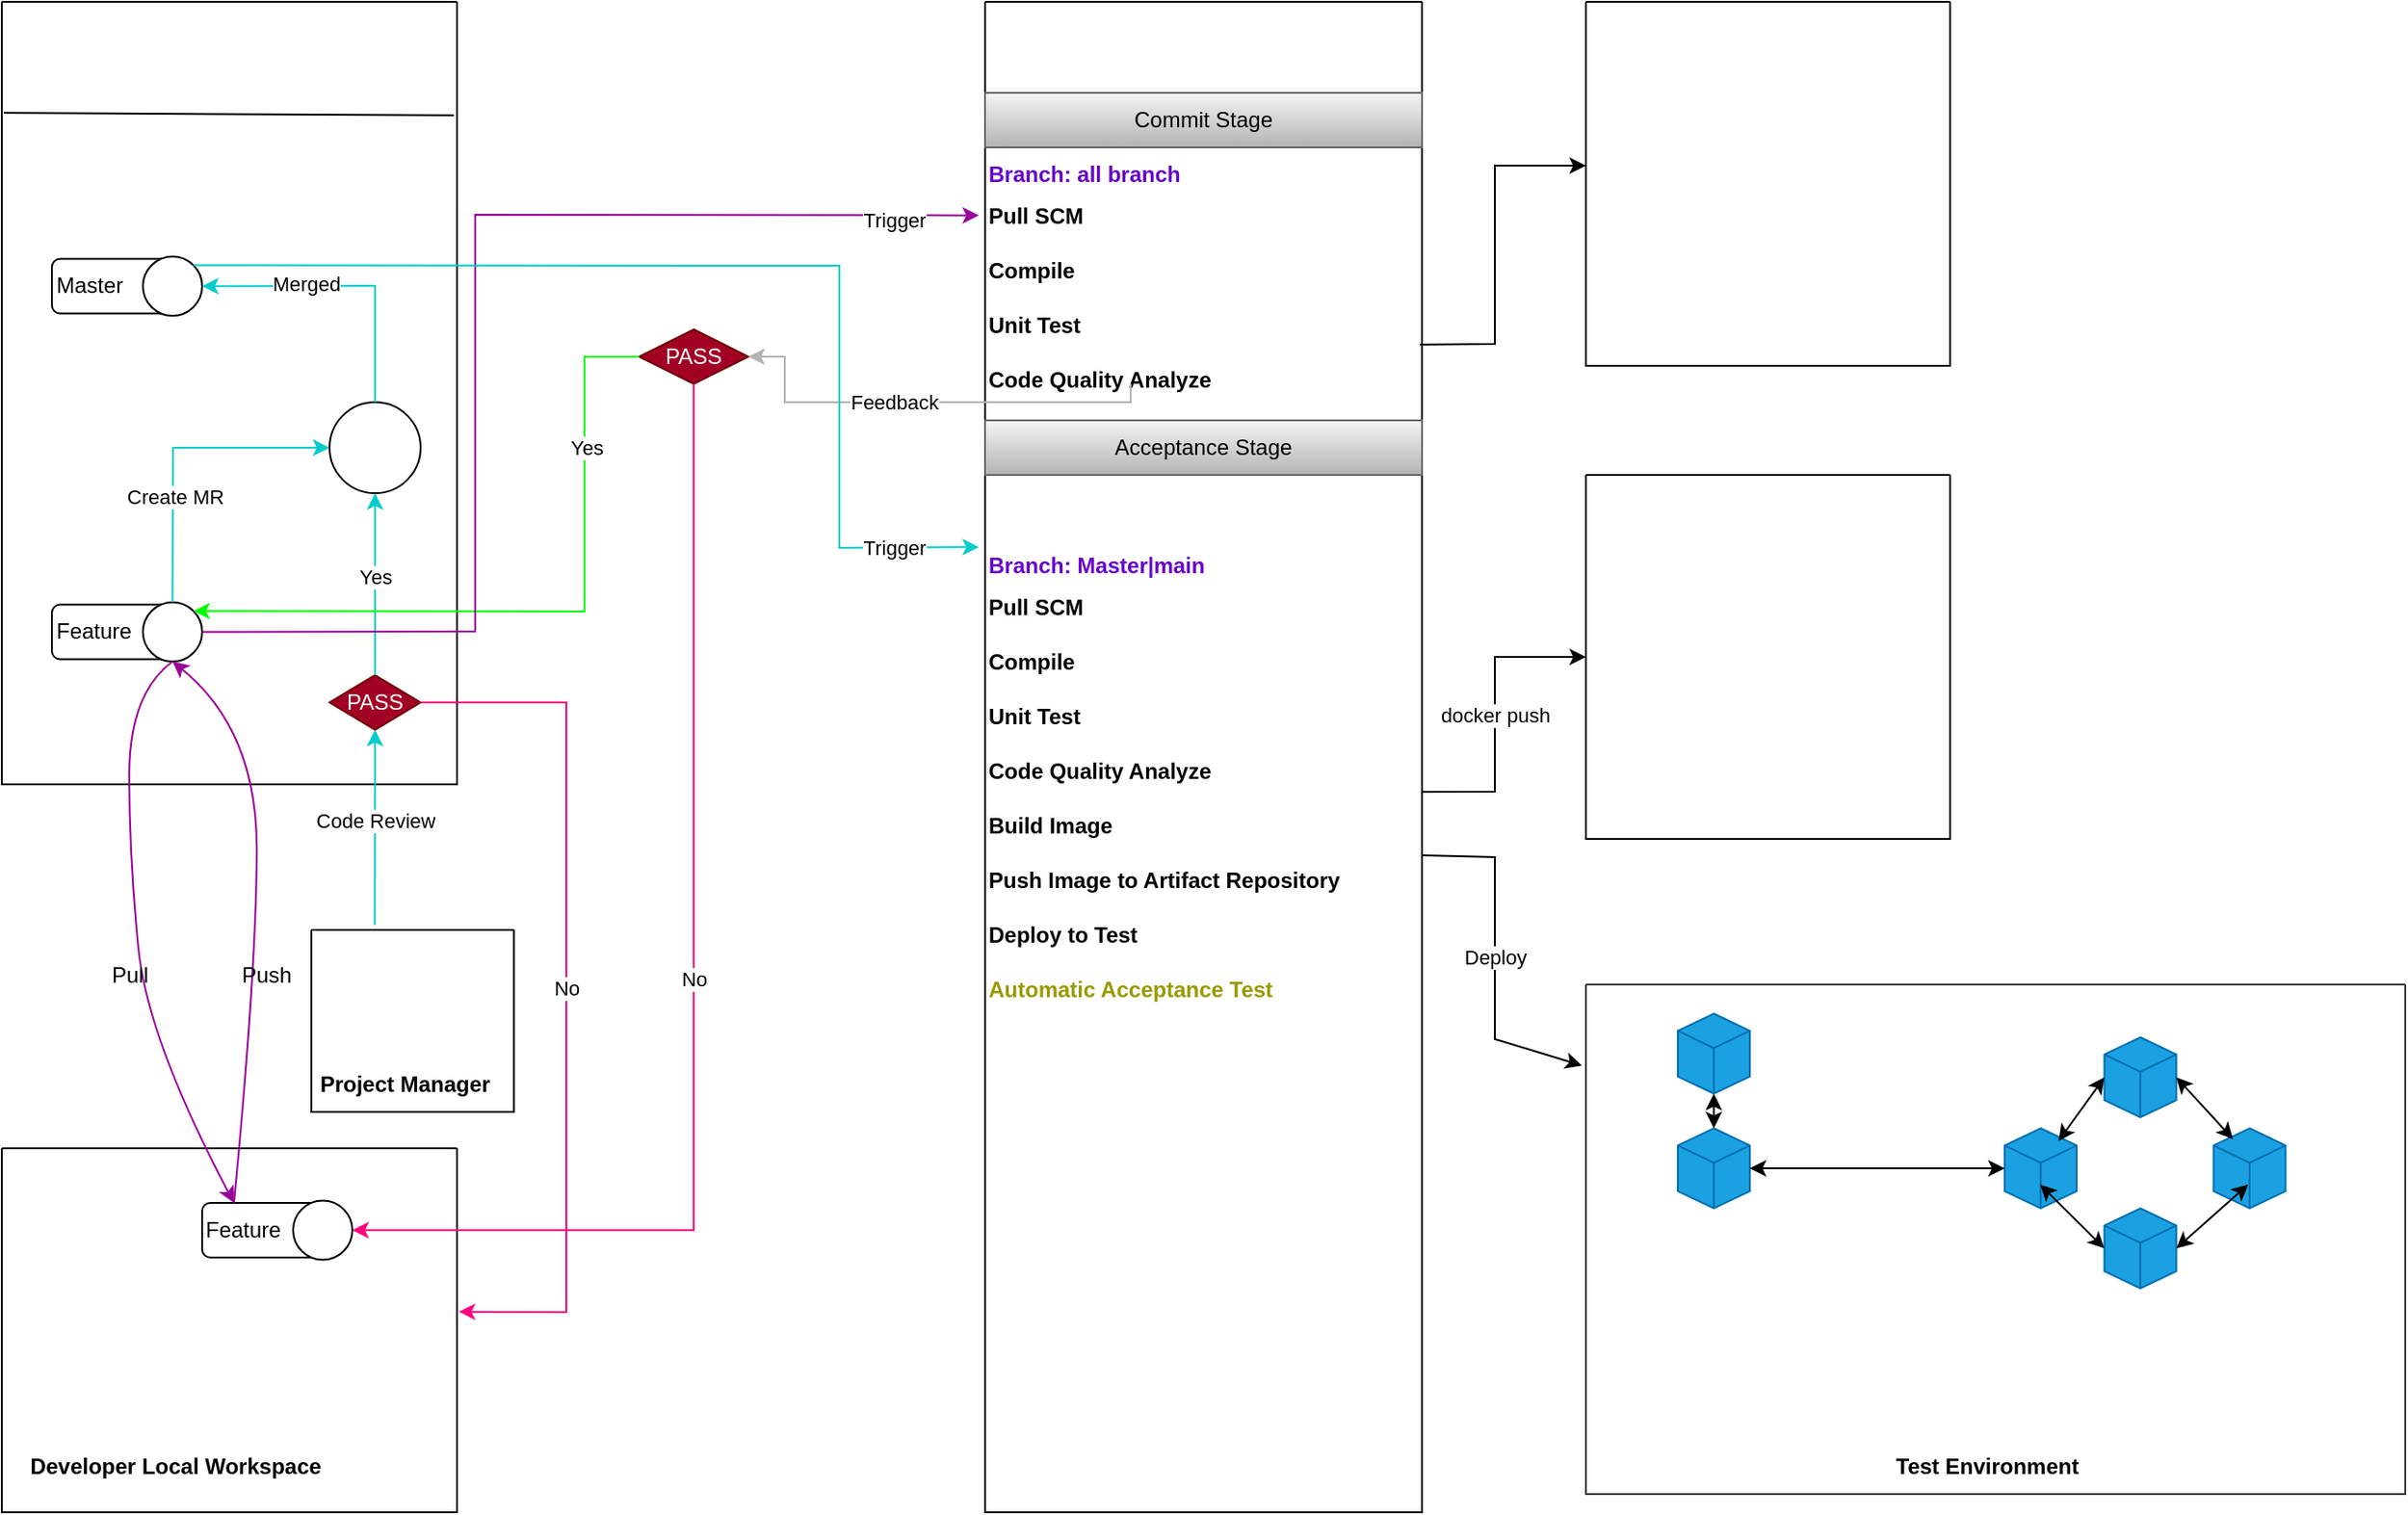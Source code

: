 <mxfile version="24.7.7">
  <diagram name="第 1 页" id="rBroqQjTNLhBKOfvFXeg">
    <mxGraphModel dx="1081" dy="1014" grid="1" gridSize="10" guides="1" tooltips="1" connect="1" arrows="1" fold="1" page="1" pageScale="1" pageWidth="1169" pageHeight="827" math="0" shadow="0">
      <root>
        <mxCell id="0" />
        <mxCell id="1" parent="0" />
        <mxCell id="FycG8oyHSj_Sa7Rq2zaZ-1" value="" style="swimlane;startSize=0;" vertex="1" parent="1">
          <mxGeometry x="60" y="740" width="250" height="200" as="geometry" />
        </mxCell>
        <mxCell id="FycG8oyHSj_Sa7Rq2zaZ-2" value="" style="shape=image;verticalLabelPosition=bottom;labelBackgroundColor=default;verticalAlign=top;aspect=fixed;imageAspect=0;image=https://cdn-icons-png.flaticon.com/512/10169/10169718.png;" vertex="1" parent="FycG8oyHSj_Sa7Rq2zaZ-1">
          <mxGeometry x="10" y="20" width="80" height="80" as="geometry" />
        </mxCell>
        <mxCell id="FycG8oyHSj_Sa7Rq2zaZ-3" value="Developer Local Workspace" style="text;html=1;align=center;verticalAlign=middle;resizable=0;points=[];autosize=1;strokeColor=none;fillColor=none;fontStyle=1" vertex="1" parent="FycG8oyHSj_Sa7Rq2zaZ-1">
          <mxGeometry x="10" y="160" width="170" height="30" as="geometry" />
        </mxCell>
        <mxCell id="FycG8oyHSj_Sa7Rq2zaZ-4" value="Feature" style="rounded=1;whiteSpace=wrap;html=1;align=left;" vertex="1" parent="FycG8oyHSj_Sa7Rq2zaZ-1">
          <mxGeometry x="110" y="30" width="70" height="30" as="geometry" />
        </mxCell>
        <mxCell id="FycG8oyHSj_Sa7Rq2zaZ-5" value="" style="ellipse;whiteSpace=wrap;html=1;aspect=fixed;" vertex="1" parent="FycG8oyHSj_Sa7Rq2zaZ-1">
          <mxGeometry x="160" y="28.75" width="32.5" height="32.5" as="geometry" />
        </mxCell>
        <mxCell id="FycG8oyHSj_Sa7Rq2zaZ-6" value="" style="shape=image;verticalLabelPosition=bottom;labelBackgroundColor=default;verticalAlign=top;aspect=fixed;imageAspect=0;image=https://www.svgrepo.com/show/347750/git-branch.svg;" vertex="1" parent="FycG8oyHSj_Sa7Rq2zaZ-1">
          <mxGeometry x="166.25" y="35" width="20" height="20" as="geometry" />
        </mxCell>
        <mxCell id="FycG8oyHSj_Sa7Rq2zaZ-9" value="" style="shape=image;verticalLabelPosition=bottom;labelBackgroundColor=default;verticalAlign=top;aspect=fixed;imageAspect=0;image=https://apptraitsolutions.com/wp-content/uploads/2021/02/Git-Logo-1788C.png;" vertex="1" parent="FycG8oyHSj_Sa7Rq2zaZ-1">
          <mxGeometry x="92.5" y="118.24" width="100" height="41.76" as="geometry" />
        </mxCell>
        <mxCell id="FycG8oyHSj_Sa7Rq2zaZ-10" value="" style="swimlane;startSize=0;" vertex="1" parent="1">
          <mxGeometry x="60" y="110" width="250" height="430" as="geometry" />
        </mxCell>
        <mxCell id="FycG8oyHSj_Sa7Rq2zaZ-14" value="" style="shape=image;verticalLabelPosition=bottom;labelBackgroundColor=default;verticalAlign=top;aspect=fixed;imageAspect=0;image=https://about.gitlab.com/images/press/logo/png/old-logo-no-bkgrd.png;" vertex="1" parent="FycG8oyHSj_Sa7Rq2zaZ-10">
          <mxGeometry x="52.5" width="135.86" height="60" as="geometry" />
        </mxCell>
        <mxCell id="FycG8oyHSj_Sa7Rq2zaZ-15" value="Master" style="rounded=1;whiteSpace=wrap;html=1;align=left;" vertex="1" parent="FycG8oyHSj_Sa7Rq2zaZ-10">
          <mxGeometry x="27.5" y="141.25" width="70" height="30" as="geometry" />
        </mxCell>
        <mxCell id="FycG8oyHSj_Sa7Rq2zaZ-16" value="" style="ellipse;whiteSpace=wrap;html=1;aspect=fixed;" vertex="1" parent="FycG8oyHSj_Sa7Rq2zaZ-10">
          <mxGeometry x="77.5" y="140" width="32.5" height="32.5" as="geometry" />
        </mxCell>
        <mxCell id="FycG8oyHSj_Sa7Rq2zaZ-17" value="" style="shape=image;verticalLabelPosition=bottom;labelBackgroundColor=default;verticalAlign=top;aspect=fixed;imageAspect=0;image=https://www.svgrepo.com/show/347750/git-branch.svg;" vertex="1" parent="FycG8oyHSj_Sa7Rq2zaZ-10">
          <mxGeometry x="83.75" y="146.25" width="20" height="20" as="geometry" />
        </mxCell>
        <mxCell id="FycG8oyHSj_Sa7Rq2zaZ-18" value="Feature" style="rounded=1;whiteSpace=wrap;html=1;align=left;" vertex="1" parent="FycG8oyHSj_Sa7Rq2zaZ-10">
          <mxGeometry x="27.5" y="331.25" width="70" height="30" as="geometry" />
        </mxCell>
        <mxCell id="FycG8oyHSj_Sa7Rq2zaZ-19" value="" style="ellipse;whiteSpace=wrap;html=1;aspect=fixed;" vertex="1" parent="FycG8oyHSj_Sa7Rq2zaZ-10">
          <mxGeometry x="77.5" y="330" width="32.5" height="32.5" as="geometry" />
        </mxCell>
        <mxCell id="FycG8oyHSj_Sa7Rq2zaZ-20" value="" style="shape=image;verticalLabelPosition=bottom;labelBackgroundColor=default;verticalAlign=top;aspect=fixed;imageAspect=0;image=https://www.svgrepo.com/show/347750/git-branch.svg;" vertex="1" parent="FycG8oyHSj_Sa7Rq2zaZ-10">
          <mxGeometry x="83.75" y="336.25" width="20" height="20" as="geometry" />
        </mxCell>
        <mxCell id="FycG8oyHSj_Sa7Rq2zaZ-44" value="" style="endArrow=classic;html=1;rounded=0;exitX=0.5;exitY=0;exitDx=0;exitDy=0;entryX=0;entryY=0.5;entryDx=0;entryDy=0;strokeColor=#00CCCC;" edge="1" parent="FycG8oyHSj_Sa7Rq2zaZ-10" source="FycG8oyHSj_Sa7Rq2zaZ-19" target="FycG8oyHSj_Sa7Rq2zaZ-46">
          <mxGeometry relative="1" as="geometry">
            <mxPoint x="280" y="330" as="sourcePoint" />
            <mxPoint x="120" y="250" as="targetPoint" />
            <Array as="points">
              <mxPoint x="94" y="245" />
            </Array>
          </mxGeometry>
        </mxCell>
        <mxCell id="FycG8oyHSj_Sa7Rq2zaZ-45" value="Create MR" style="edgeLabel;resizable=0;html=1;;align=center;verticalAlign=middle;" connectable="0" vertex="1" parent="FycG8oyHSj_Sa7Rq2zaZ-44">
          <mxGeometry relative="1" as="geometry">
            <mxPoint y="27" as="offset" />
          </mxGeometry>
        </mxCell>
        <mxCell id="FycG8oyHSj_Sa7Rq2zaZ-46" value="" style="ellipse;whiteSpace=wrap;html=1;aspect=fixed;" vertex="1" parent="FycG8oyHSj_Sa7Rq2zaZ-10">
          <mxGeometry x="180" y="220" width="50" height="50" as="geometry" />
        </mxCell>
        <mxCell id="FycG8oyHSj_Sa7Rq2zaZ-43" value="" style="shape=image;verticalLabelPosition=bottom;labelBackgroundColor=default;verticalAlign=top;aspect=fixed;imageAspect=0;image=https://www.svgrepo.com/show/326656/git-pull-request-outline.svg;" vertex="1" parent="FycG8oyHSj_Sa7Rq2zaZ-10">
          <mxGeometry x="185" y="226.25" width="40" height="40" as="geometry" />
        </mxCell>
        <mxCell id="FycG8oyHSj_Sa7Rq2zaZ-55" value="PASS" style="rhombus;whiteSpace=wrap;html=1;fillColor=#a20025;fontColor=#ffffff;strokeColor=#6F0000;" vertex="1" parent="FycG8oyHSj_Sa7Rq2zaZ-10">
          <mxGeometry x="180" y="370" width="50" height="30" as="geometry" />
        </mxCell>
        <mxCell id="FycG8oyHSj_Sa7Rq2zaZ-58" value="" style="endArrow=classic;html=1;rounded=0;exitX=0.5;exitY=0;exitDx=0;exitDy=0;strokeColor=#00CCCC;entryX=0.5;entryY=1;entryDx=0;entryDy=0;" edge="1" parent="FycG8oyHSj_Sa7Rq2zaZ-10" source="FycG8oyHSj_Sa7Rq2zaZ-55" target="FycG8oyHSj_Sa7Rq2zaZ-46">
          <mxGeometry relative="1" as="geometry">
            <mxPoint x="215" y="517" as="sourcePoint" />
            <mxPoint x="215" y="410" as="targetPoint" />
          </mxGeometry>
        </mxCell>
        <mxCell id="FycG8oyHSj_Sa7Rq2zaZ-59" value="Yes" style="edgeLabel;resizable=0;html=1;;align=center;verticalAlign=middle;" connectable="0" vertex="1" parent="FycG8oyHSj_Sa7Rq2zaZ-58">
          <mxGeometry relative="1" as="geometry">
            <mxPoint y="-4" as="offset" />
          </mxGeometry>
        </mxCell>
        <mxCell id="FycG8oyHSj_Sa7Rq2zaZ-62" value="" style="endArrow=classic;html=1;rounded=0;exitX=0.5;exitY=0;exitDx=0;exitDy=0;strokeColor=#00CCCC;entryX=1;entryY=0.5;entryDx=0;entryDy=0;" edge="1" parent="FycG8oyHSj_Sa7Rq2zaZ-10" source="FycG8oyHSj_Sa7Rq2zaZ-46" target="FycG8oyHSj_Sa7Rq2zaZ-16">
          <mxGeometry relative="1" as="geometry">
            <mxPoint x="215" y="380" as="sourcePoint" />
            <mxPoint x="215" y="280" as="targetPoint" />
            <Array as="points">
              <mxPoint x="205" y="156" />
            </Array>
          </mxGeometry>
        </mxCell>
        <mxCell id="FycG8oyHSj_Sa7Rq2zaZ-63" value="Merged" style="edgeLabel;resizable=0;html=1;;align=center;verticalAlign=middle;" connectable="0" vertex="1" parent="FycG8oyHSj_Sa7Rq2zaZ-62">
          <mxGeometry relative="1" as="geometry">
            <mxPoint x="-23" y="-1" as="offset" />
          </mxGeometry>
        </mxCell>
        <mxCell id="FycG8oyHSj_Sa7Rq2zaZ-11" value="" style="endArrow=none;html=1;rounded=0;exitX=0.004;exitY=0.142;exitDx=0;exitDy=0;exitPerimeter=0;entryX=0.993;entryY=0.145;entryDx=0;entryDy=0;entryPerimeter=0;" edge="1" parent="1" source="FycG8oyHSj_Sa7Rq2zaZ-10" target="FycG8oyHSj_Sa7Rq2zaZ-10">
          <mxGeometry width="50" height="50" relative="1" as="geometry">
            <mxPoint x="270" y="270" as="sourcePoint" />
            <mxPoint x="320" y="220" as="targetPoint" />
          </mxGeometry>
        </mxCell>
        <mxCell id="FycG8oyHSj_Sa7Rq2zaZ-22" value="" style="curved=1;endArrow=classic;html=1;rounded=0;exitX=0.5;exitY=1;exitDx=0;exitDy=0;entryX=0.25;entryY=0;entryDx=0;entryDy=0;strokeColor=#990099;" edge="1" parent="1" source="FycG8oyHSj_Sa7Rq2zaZ-19" target="FycG8oyHSj_Sa7Rq2zaZ-4">
          <mxGeometry width="50" height="50" relative="1" as="geometry">
            <mxPoint x="270" y="520" as="sourcePoint" />
            <mxPoint x="320" y="470" as="targetPoint" />
            <Array as="points">
              <mxPoint x="130" y="490" />
              <mxPoint x="130" y="580" />
              <mxPoint x="140" y="680" />
            </Array>
          </mxGeometry>
        </mxCell>
        <mxCell id="FycG8oyHSj_Sa7Rq2zaZ-23" value="Pull" style="text;html=1;align=center;verticalAlign=middle;resizable=0;points=[];autosize=1;strokeColor=none;fillColor=none;" vertex="1" parent="1">
          <mxGeometry x="110" y="630" width="40" height="30" as="geometry" />
        </mxCell>
        <mxCell id="FycG8oyHSj_Sa7Rq2zaZ-24" value="" style="curved=1;endArrow=classic;html=1;rounded=0;exitX=0.25;exitY=0;exitDx=0;exitDy=0;entryX=0.5;entryY=1;entryDx=0;entryDy=0;strokeColor=#990099;" edge="1" parent="1" source="FycG8oyHSj_Sa7Rq2zaZ-4" target="FycG8oyHSj_Sa7Rq2zaZ-19">
          <mxGeometry width="50" height="50" relative="1" as="geometry">
            <mxPoint x="270" y="520" as="sourcePoint" />
            <mxPoint x="320" y="470" as="targetPoint" />
            <Array as="points">
              <mxPoint x="200" y="640" />
              <mxPoint x="200" y="510" />
            </Array>
          </mxGeometry>
        </mxCell>
        <mxCell id="FycG8oyHSj_Sa7Rq2zaZ-25" value="Push" style="text;html=1;align=center;verticalAlign=middle;resizable=0;points=[];autosize=1;strokeColor=none;fillColor=none;" vertex="1" parent="1">
          <mxGeometry x="180" y="630" width="50" height="30" as="geometry" />
        </mxCell>
        <mxCell id="FycG8oyHSj_Sa7Rq2zaZ-26" value="" style="swimlane;startSize=0;" vertex="1" parent="1">
          <mxGeometry x="600" y="110" width="240" height="830" as="geometry" />
        </mxCell>
        <mxCell id="FycG8oyHSj_Sa7Rq2zaZ-28" value="" style="shape=image;verticalLabelPosition=bottom;labelBackgroundColor=default;verticalAlign=top;aspect=fixed;imageAspect=0;image=https://upload.wikimedia.org/wikipedia/commons/thumb/e/e3/Jenkins_logo_with_title.svg/2560px-Jenkins_logo_with_title.svg.png;" vertex="1" parent="FycG8oyHSj_Sa7Rq2zaZ-26">
          <mxGeometry x="40" width="160" height="51.47" as="geometry" />
        </mxCell>
        <mxCell id="FycG8oyHSj_Sa7Rq2zaZ-30" value="Commit Stage" style="rounded=0;whiteSpace=wrap;html=1;fillColor=#f5f5f5;gradientColor=#b3b3b3;strokeColor=#666666;" vertex="1" parent="FycG8oyHSj_Sa7Rq2zaZ-26">
          <mxGeometry y="50" width="240" height="30" as="geometry" />
        </mxCell>
        <mxCell id="FycG8oyHSj_Sa7Rq2zaZ-31" value="&lt;b&gt;&lt;font color=&quot;#6600cc&quot;&gt;Branch: all branch&lt;/font&gt;&lt;/b&gt;&lt;div style=&quot;line-height: 250%;&quot;&gt;&lt;b&gt;Pull SCM&lt;/b&gt;&lt;/div&gt;&lt;div style=&quot;line-height: 250%;&quot;&gt;&lt;b&gt;Compile&lt;/b&gt;&lt;/div&gt;&lt;div style=&quot;line-height: 250%;&quot;&gt;&lt;b&gt;Unit Test&lt;/b&gt;&lt;/div&gt;&lt;div style=&quot;line-height: 250%;&quot;&gt;&lt;b&gt;Code Quality Analyze&lt;/b&gt;&lt;/div&gt;" style="text;html=1;align=left;verticalAlign=middle;resizable=0;points=[];autosize=1;strokeColor=none;fillColor=none;spacingTop=0;" vertex="1" parent="FycG8oyHSj_Sa7Rq2zaZ-26">
          <mxGeometry y="80" width="150" height="150" as="geometry" />
        </mxCell>
        <mxCell id="FycG8oyHSj_Sa7Rq2zaZ-33" value="Acceptance Stage" style="rounded=0;whiteSpace=wrap;html=1;fillColor=#f5f5f5;gradientColor=#b3b3b3;strokeColor=#666666;" vertex="1" parent="FycG8oyHSj_Sa7Rq2zaZ-26">
          <mxGeometry y="230" width="240" height="30" as="geometry" />
        </mxCell>
        <mxCell id="FycG8oyHSj_Sa7Rq2zaZ-66" value="&lt;b&gt;&lt;font color=&quot;#6600cc&quot;&gt;Branch: Master|main&lt;/font&gt;&lt;/b&gt;&lt;div style=&quot;line-height: 250%;&quot;&gt;&lt;b&gt;Pull SCM&lt;/b&gt;&lt;/div&gt;&lt;div style=&quot;line-height: 250%;&quot;&gt;&lt;b&gt;Compile&lt;/b&gt;&lt;/div&gt;&lt;div style=&quot;line-height: 250%;&quot;&gt;&lt;b&gt;Unit Test&lt;/b&gt;&lt;/div&gt;&lt;div style=&quot;line-height: 250%;&quot;&gt;&lt;b&gt;Code Quality Analyze&lt;/b&gt;&lt;/div&gt;&lt;div style=&quot;line-height: 250%;&quot;&gt;&lt;b&gt;Build Image&lt;/b&gt;&lt;/div&gt;&lt;div style=&quot;line-height: 250%;&quot;&gt;&lt;b&gt;Push Image to Artifact Repository&lt;/b&gt;&lt;/div&gt;&lt;div style=&quot;line-height: 250%;&quot;&gt;&lt;b&gt;Deploy to Test&lt;/b&gt;&lt;/div&gt;&lt;div style=&quot;line-height: 250%;&quot;&gt;&lt;b&gt;&lt;font color=&quot;#999900&quot;&gt;Automatic Acceptance Test&lt;/font&gt;&lt;/b&gt;&lt;/div&gt;" style="text;html=1;align=left;verticalAlign=middle;resizable=0;points=[];autosize=1;strokeColor=none;fillColor=none;spacingTop=0;" vertex="1" parent="FycG8oyHSj_Sa7Rq2zaZ-26">
          <mxGeometry y="295" width="220" height="270" as="geometry" />
        </mxCell>
        <mxCell id="FycG8oyHSj_Sa7Rq2zaZ-32" value="PASS" style="rhombus;whiteSpace=wrap;html=1;fillColor=#a20025;fontColor=#ffffff;strokeColor=#6F0000;" vertex="1" parent="1">
          <mxGeometry x="410" y="290" width="60" height="30" as="geometry" />
        </mxCell>
        <mxCell id="FycG8oyHSj_Sa7Rq2zaZ-35" value="" style="endArrow=classic;html=1;rounded=0;entryX=1;entryY=0.5;entryDx=0;entryDy=0;exitX=0.533;exitY=0.867;exitDx=0;exitDy=0;exitPerimeter=0;strokeColor=#B3B3B3;" edge="1" parent="1" source="FycG8oyHSj_Sa7Rq2zaZ-31" target="FycG8oyHSj_Sa7Rq2zaZ-32">
          <mxGeometry relative="1" as="geometry">
            <mxPoint x="420" y="350" as="sourcePoint" />
            <mxPoint x="520" y="350" as="targetPoint" />
            <Array as="points">
              <mxPoint x="680" y="330" />
              <mxPoint x="600" y="330" />
              <mxPoint x="490" y="330" />
              <mxPoint x="490" y="305" />
            </Array>
          </mxGeometry>
        </mxCell>
        <mxCell id="FycG8oyHSj_Sa7Rq2zaZ-36" value="Feedback" style="edgeLabel;resizable=0;html=1;;align=center;verticalAlign=middle;" connectable="0" vertex="1" parent="FycG8oyHSj_Sa7Rq2zaZ-35">
          <mxGeometry relative="1" as="geometry">
            <mxPoint x="-18" as="offset" />
          </mxGeometry>
        </mxCell>
        <mxCell id="FycG8oyHSj_Sa7Rq2zaZ-37" value="" style="endArrow=classic;html=1;rounded=0;exitX=0;exitY=0.5;exitDx=0;exitDy=0;entryX=1;entryY=0;entryDx=0;entryDy=0;strokeColor=#00FF00;" edge="1" parent="1" source="FycG8oyHSj_Sa7Rq2zaZ-32" target="FycG8oyHSj_Sa7Rq2zaZ-19">
          <mxGeometry relative="1" as="geometry">
            <mxPoint x="330" y="470" as="sourcePoint" />
            <mxPoint x="430" y="470" as="targetPoint" />
            <Array as="points">
              <mxPoint x="380" y="305" />
              <mxPoint x="380" y="445" />
            </Array>
          </mxGeometry>
        </mxCell>
        <mxCell id="FycG8oyHSj_Sa7Rq2zaZ-38" value="Yes" style="edgeLabel;resizable=0;html=1;;align=center;verticalAlign=middle;" connectable="0" vertex="1" parent="FycG8oyHSj_Sa7Rq2zaZ-37">
          <mxGeometry relative="1" as="geometry">
            <mxPoint x="23" y="-90" as="offset" />
          </mxGeometry>
        </mxCell>
        <mxCell id="FycG8oyHSj_Sa7Rq2zaZ-39" value="" style="endArrow=classic;html=1;rounded=0;exitX=1;exitY=0.5;exitDx=0;exitDy=0;entryX=-0.022;entryY=0.249;entryDx=0;entryDy=0;entryPerimeter=0;strokeColor=#990099;" edge="1" parent="1" source="FycG8oyHSj_Sa7Rq2zaZ-19" target="FycG8oyHSj_Sa7Rq2zaZ-31">
          <mxGeometry relative="1" as="geometry">
            <mxPoint x="330" y="400" as="sourcePoint" />
            <mxPoint x="430" y="400" as="targetPoint" />
            <Array as="points">
              <mxPoint x="320" y="456" />
              <mxPoint x="320" y="227" />
            </Array>
          </mxGeometry>
        </mxCell>
        <mxCell id="FycG8oyHSj_Sa7Rq2zaZ-40" value="Trigger" style="edgeLabel;resizable=0;html=1;;align=center;verticalAlign=middle;" connectable="0" vertex="1" parent="FycG8oyHSj_Sa7Rq2zaZ-39">
          <mxGeometry relative="1" as="geometry">
            <mxPoint x="230" y="-48" as="offset" />
          </mxGeometry>
        </mxCell>
        <mxCell id="FycG8oyHSj_Sa7Rq2zaZ-41" value="" style="endArrow=classic;html=1;rounded=0;exitX=0.5;exitY=1;exitDx=0;exitDy=0;entryX=1;entryY=0.5;entryDx=0;entryDy=0;strokeColor=#FF0080;" edge="1" parent="1" source="FycG8oyHSj_Sa7Rq2zaZ-32" target="FycG8oyHSj_Sa7Rq2zaZ-5">
          <mxGeometry relative="1" as="geometry">
            <mxPoint x="340" y="580" as="sourcePoint" />
            <mxPoint x="440" y="580" as="targetPoint" />
            <Array as="points">
              <mxPoint x="440" y="785" />
            </Array>
          </mxGeometry>
        </mxCell>
        <mxCell id="FycG8oyHSj_Sa7Rq2zaZ-42" value="No" style="edgeLabel;resizable=0;html=1;;align=center;verticalAlign=middle;" connectable="0" vertex="1" parent="FycG8oyHSj_Sa7Rq2zaZ-41">
          <mxGeometry relative="1" as="geometry" />
        </mxCell>
        <mxCell id="FycG8oyHSj_Sa7Rq2zaZ-49" value="" style="swimlane;startSize=0;" vertex="1" parent="1">
          <mxGeometry x="230" y="620" width="111.25" height="100" as="geometry" />
        </mxCell>
        <mxCell id="FycG8oyHSj_Sa7Rq2zaZ-50" value="&lt;b&gt;Project Manager&lt;/b&gt;" style="text;html=1;align=center;verticalAlign=middle;resizable=0;points=[];autosize=1;strokeColor=none;fillColor=none;" vertex="1" parent="FycG8oyHSj_Sa7Rq2zaZ-49">
          <mxGeometry x="-8.75" y="70" width="120" height="30" as="geometry" />
        </mxCell>
        <mxCell id="FycG8oyHSj_Sa7Rq2zaZ-51" value="" style="shape=image;verticalLabelPosition=bottom;labelBackgroundColor=default;verticalAlign=top;aspect=fixed;imageAspect=0;image=https://cdn-icons-png.freepik.com/512/9188/9188182.png;" vertex="1" parent="FycG8oyHSj_Sa7Rq2zaZ-49">
          <mxGeometry x="16.25" y="4" width="42" height="42" as="geometry" />
        </mxCell>
        <mxCell id="FycG8oyHSj_Sa7Rq2zaZ-52" value="" style="shape=image;verticalLabelPosition=bottom;labelBackgroundColor=default;verticalAlign=top;aspect=fixed;imageAspect=0;image=https://apptraitsolutions.com/wp-content/uploads/2021/02/Git-Logo-1788C.png;" vertex="1" parent="FycG8oyHSj_Sa7Rq2zaZ-49">
          <mxGeometry x="27.31" y="50" width="47.89" height="20" as="geometry" />
        </mxCell>
        <mxCell id="FycG8oyHSj_Sa7Rq2zaZ-53" value="" style="endArrow=classic;html=1;rounded=0;exitX=0.313;exitY=-0.027;exitDx=0;exitDy=0;exitPerimeter=0;strokeColor=#00CCCC;entryX=0.5;entryY=1;entryDx=0;entryDy=0;" edge="1" parent="1" source="FycG8oyHSj_Sa7Rq2zaZ-49" target="FycG8oyHSj_Sa7Rq2zaZ-55">
          <mxGeometry relative="1" as="geometry">
            <mxPoint x="280" y="660" as="sourcePoint" />
            <mxPoint x="267" y="520" as="targetPoint" />
          </mxGeometry>
        </mxCell>
        <mxCell id="FycG8oyHSj_Sa7Rq2zaZ-54" value="Code Review" style="edgeLabel;resizable=0;html=1;;align=center;verticalAlign=middle;" connectable="0" vertex="1" parent="FycG8oyHSj_Sa7Rq2zaZ-53">
          <mxGeometry relative="1" as="geometry">
            <mxPoint y="-4" as="offset" />
          </mxGeometry>
        </mxCell>
        <mxCell id="FycG8oyHSj_Sa7Rq2zaZ-56" value="" style="endArrow=classic;html=1;rounded=0;exitX=1;exitY=0.5;exitDx=0;exitDy=0;entryX=1.004;entryY=0.449;entryDx=0;entryDy=0;entryPerimeter=0;strokeColor=#FF0080;" edge="1" parent="1" source="FycG8oyHSj_Sa7Rq2zaZ-55" target="FycG8oyHSj_Sa7Rq2zaZ-1">
          <mxGeometry relative="1" as="geometry">
            <mxPoint x="220" y="590" as="sourcePoint" />
            <mxPoint x="320" y="590" as="targetPoint" />
            <Array as="points">
              <mxPoint x="370" y="495" />
              <mxPoint x="370" y="830" />
            </Array>
          </mxGeometry>
        </mxCell>
        <mxCell id="FycG8oyHSj_Sa7Rq2zaZ-57" value="No" style="edgeLabel;resizable=0;html=1;;align=center;verticalAlign=middle;" connectable="0" vertex="1" parent="FycG8oyHSj_Sa7Rq2zaZ-56">
          <mxGeometry relative="1" as="geometry" />
        </mxCell>
        <mxCell id="FycG8oyHSj_Sa7Rq2zaZ-64" value="" style="endArrow=classic;html=1;rounded=0;exitX=1;exitY=0;exitDx=0;exitDy=0;strokeColor=#00CCCC;entryX=-0.014;entryY=0.361;entryDx=0;entryDy=0;entryPerimeter=0;" edge="1" parent="1" source="FycG8oyHSj_Sa7Rq2zaZ-16" target="FycG8oyHSj_Sa7Rq2zaZ-26">
          <mxGeometry relative="1" as="geometry">
            <mxPoint x="285" y="500" as="sourcePoint" />
            <mxPoint x="285" y="400" as="targetPoint" />
            <Array as="points">
              <mxPoint x="520" y="255" />
              <mxPoint x="520" y="410" />
            </Array>
          </mxGeometry>
        </mxCell>
        <mxCell id="FycG8oyHSj_Sa7Rq2zaZ-65" value="Trigger" style="edgeLabel;resizable=0;html=1;;align=center;verticalAlign=middle;" connectable="0" vertex="1" parent="FycG8oyHSj_Sa7Rq2zaZ-64">
          <mxGeometry relative="1" as="geometry">
            <mxPoint x="92" y="155" as="offset" />
          </mxGeometry>
        </mxCell>
        <mxCell id="FycG8oyHSj_Sa7Rq2zaZ-67" value="" style="swimlane;startSize=0;" vertex="1" parent="1">
          <mxGeometry x="930" y="110" width="200" height="200" as="geometry" />
        </mxCell>
        <mxCell id="FycG8oyHSj_Sa7Rq2zaZ-69" value="" style="shape=image;verticalLabelPosition=bottom;labelBackgroundColor=default;verticalAlign=top;aspect=fixed;imageAspect=0;image=https://upload.wikimedia.org/wikipedia/commons/thumb/b/ba/Pytest_logo.svg/800px-Pytest_logo.svg.png;" vertex="1" parent="FycG8oyHSj_Sa7Rq2zaZ-67">
          <mxGeometry x="65" y="10" width="70" height="70" as="geometry" />
        </mxCell>
        <mxCell id="FycG8oyHSj_Sa7Rq2zaZ-70" value="" style="shape=image;verticalLabelPosition=bottom;labelBackgroundColor=default;verticalAlign=top;aspect=fixed;imageAspect=0;image=https://cdn.worldvectorlogo.com/logos/sonarqube.svg;" vertex="1" parent="FycG8oyHSj_Sa7Rq2zaZ-67">
          <mxGeometry x="10" y="100" width="180" height="44.1" as="geometry" />
        </mxCell>
        <mxCell id="FycG8oyHSj_Sa7Rq2zaZ-71" value="" style="endArrow=classic;html=1;rounded=0;exitX=0.995;exitY=0.227;exitDx=0;exitDy=0;exitPerimeter=0;entryX=0;entryY=0.45;entryDx=0;entryDy=0;entryPerimeter=0;" edge="1" parent="1" source="FycG8oyHSj_Sa7Rq2zaZ-26" target="FycG8oyHSj_Sa7Rq2zaZ-67">
          <mxGeometry width="50" height="50" relative="1" as="geometry">
            <mxPoint x="710" y="540" as="sourcePoint" />
            <mxPoint x="760" y="490" as="targetPoint" />
            <Array as="points">
              <mxPoint x="880" y="298" />
              <mxPoint x="880" y="200" />
            </Array>
          </mxGeometry>
        </mxCell>
        <mxCell id="FycG8oyHSj_Sa7Rq2zaZ-72" value="" style="swimlane;startSize=0;" vertex="1" parent="1">
          <mxGeometry x="930" y="370" width="200" height="200" as="geometry" />
        </mxCell>
        <mxCell id="FycG8oyHSj_Sa7Rq2zaZ-75" value="" style="shape=image;verticalLabelPosition=bottom;labelBackgroundColor=default;verticalAlign=top;aspect=fixed;imageAspect=0;image=https://1000logos.net/wp-content/uploads/2021/11/Docker-Logo-2013.png;" vertex="1" parent="FycG8oyHSj_Sa7Rq2zaZ-72">
          <mxGeometry x="42.5" y="11.56" width="115" height="64.69" as="geometry" />
        </mxCell>
        <mxCell id="FycG8oyHSj_Sa7Rq2zaZ-80" value="" style="shape=image;verticalLabelPosition=bottom;labelBackgroundColor=default;verticalAlign=top;aspect=fixed;imageAspect=0;image=https://seeklogo.com/images/H/harbor-logo-3B4B34B49A-seeklogo.com.png;" vertex="1" parent="FycG8oyHSj_Sa7Rq2zaZ-72">
          <mxGeometry x="59.5" y="96.25" width="81" height="100.83" as="geometry" />
        </mxCell>
        <mxCell id="FycG8oyHSj_Sa7Rq2zaZ-81" value="" style="endArrow=classic;html=1;rounded=0;exitX=0.999;exitY=0.523;exitDx=0;exitDy=0;exitPerimeter=0;entryX=0;entryY=0.5;entryDx=0;entryDy=0;" edge="1" parent="1" source="FycG8oyHSj_Sa7Rq2zaZ-26" target="FycG8oyHSj_Sa7Rq2zaZ-72">
          <mxGeometry relative="1" as="geometry">
            <mxPoint x="690" y="410" as="sourcePoint" />
            <mxPoint x="790" y="410" as="targetPoint" />
            <Array as="points">
              <mxPoint x="880" y="544" />
              <mxPoint x="880" y="470" />
            </Array>
          </mxGeometry>
        </mxCell>
        <mxCell id="FycG8oyHSj_Sa7Rq2zaZ-82" value="docker push" style="edgeLabel;resizable=0;html=1;;align=center;verticalAlign=middle;" connectable="0" vertex="1" parent="FycG8oyHSj_Sa7Rq2zaZ-81">
          <mxGeometry relative="1" as="geometry" />
        </mxCell>
        <mxCell id="FycG8oyHSj_Sa7Rq2zaZ-83" value="" style="swimlane;startSize=0;fillColor=#cdeb8b;strokeColor=#36393d;" vertex="1" parent="1">
          <mxGeometry x="930" y="650" width="450" height="280" as="geometry" />
        </mxCell>
        <mxCell id="FycG8oyHSj_Sa7Rq2zaZ-84" value="" style="html=1;whiteSpace=wrap;shape=isoCube2;backgroundOutline=1;isoAngle=15;fillColor=#1ba1e2;fontColor=#ffffff;strokeColor=#006EAF;" vertex="1" parent="FycG8oyHSj_Sa7Rq2zaZ-83">
          <mxGeometry x="50.5" y="16" width="39.5" height="44" as="geometry" />
        </mxCell>
        <mxCell id="FycG8oyHSj_Sa7Rq2zaZ-89" value="" style="html=1;whiteSpace=wrap;shape=isoCube2;backgroundOutline=1;isoAngle=15;fillColor=#1ba1e2;fontColor=#ffffff;strokeColor=#006EAF;" vertex="1" parent="FycG8oyHSj_Sa7Rq2zaZ-83">
          <mxGeometry x="284.75" y="29" width="39.5" height="44" as="geometry" />
        </mxCell>
        <mxCell id="FycG8oyHSj_Sa7Rq2zaZ-88" value="" style="html=1;whiteSpace=wrap;shape=isoCube2;backgroundOutline=1;isoAngle=15;fillColor=#1ba1e2;fontColor=#ffffff;strokeColor=#006EAF;" vertex="1" parent="FycG8oyHSj_Sa7Rq2zaZ-83">
          <mxGeometry x="344.75" y="79" width="39.5" height="44" as="geometry" />
        </mxCell>
        <mxCell id="FycG8oyHSj_Sa7Rq2zaZ-87" value="" style="html=1;whiteSpace=wrap;shape=isoCube2;backgroundOutline=1;isoAngle=15;fillColor=#1ba1e2;fontColor=#ffffff;strokeColor=#006EAF;" vertex="1" parent="FycG8oyHSj_Sa7Rq2zaZ-83">
          <mxGeometry x="284.75" y="123" width="39.5" height="44" as="geometry" />
        </mxCell>
        <mxCell id="FycG8oyHSj_Sa7Rq2zaZ-86" value="" style="html=1;whiteSpace=wrap;shape=isoCube2;backgroundOutline=1;isoAngle=15;fillColor=#1ba1e2;fontColor=#ffffff;strokeColor=#006EAF;" vertex="1" parent="FycG8oyHSj_Sa7Rq2zaZ-83">
          <mxGeometry x="230" y="79" width="39.5" height="44" as="geometry" />
        </mxCell>
        <mxCell id="FycG8oyHSj_Sa7Rq2zaZ-85" value="" style="html=1;whiteSpace=wrap;shape=isoCube2;backgroundOutline=1;isoAngle=15;fillColor=#1ba1e2;fontColor=#ffffff;strokeColor=#006EAF;" vertex="1" parent="FycG8oyHSj_Sa7Rq2zaZ-83">
          <mxGeometry x="50.5" y="79" width="39.5" height="44" as="geometry" />
        </mxCell>
        <mxCell id="FycG8oyHSj_Sa7Rq2zaZ-90" value="" style="endArrow=classic;startArrow=classic;html=1;rounded=0;entryX=0;entryY=0.5;entryDx=0;entryDy=0;entryPerimeter=0;exitX=0.749;exitY=0.158;exitDx=0;exitDy=0;exitPerimeter=0;" edge="1" parent="FycG8oyHSj_Sa7Rq2zaZ-83" source="FycG8oyHSj_Sa7Rq2zaZ-86" target="FycG8oyHSj_Sa7Rq2zaZ-89">
          <mxGeometry width="50" height="50" relative="1" as="geometry">
            <mxPoint x="-45.25" y="113" as="sourcePoint" />
            <mxPoint x="4.75" y="63" as="targetPoint" />
          </mxGeometry>
        </mxCell>
        <mxCell id="FycG8oyHSj_Sa7Rq2zaZ-91" value="" style="endArrow=classic;startArrow=classic;html=1;rounded=0;entryX=0.27;entryY=0.135;entryDx=0;entryDy=0;entryPerimeter=0;exitX=1;exitY=0.5;exitDx=0;exitDy=0;exitPerimeter=0;" edge="1" parent="FycG8oyHSj_Sa7Rq2zaZ-83" source="FycG8oyHSj_Sa7Rq2zaZ-89" target="FycG8oyHSj_Sa7Rq2zaZ-88">
          <mxGeometry width="50" height="50" relative="1" as="geometry">
            <mxPoint x="-45.25" y="113" as="sourcePoint" />
            <mxPoint x="4.75" y="63" as="targetPoint" />
          </mxGeometry>
        </mxCell>
        <mxCell id="FycG8oyHSj_Sa7Rq2zaZ-92" value="" style="endArrow=classic;startArrow=classic;html=1;rounded=0;entryX=0.481;entryY=0.703;entryDx=0;entryDy=0;entryPerimeter=0;exitX=1;exitY=0.5;exitDx=0;exitDy=0;exitPerimeter=0;" edge="1" parent="FycG8oyHSj_Sa7Rq2zaZ-83" source="FycG8oyHSj_Sa7Rq2zaZ-87" target="FycG8oyHSj_Sa7Rq2zaZ-88">
          <mxGeometry width="50" height="50" relative="1" as="geometry">
            <mxPoint x="-45.25" y="113" as="sourcePoint" />
            <mxPoint x="4.75" y="63" as="targetPoint" />
          </mxGeometry>
        </mxCell>
        <mxCell id="FycG8oyHSj_Sa7Rq2zaZ-93" value="" style="endArrow=classic;startArrow=classic;html=1;rounded=0;exitX=0;exitY=0.5;exitDx=0;exitDy=0;exitPerimeter=0;entryX=0.493;entryY=0.703;entryDx=0;entryDy=0;entryPerimeter=0;" edge="1" parent="FycG8oyHSj_Sa7Rq2zaZ-83" source="FycG8oyHSj_Sa7Rq2zaZ-87" target="FycG8oyHSj_Sa7Rq2zaZ-86">
          <mxGeometry width="50" height="50" relative="1" as="geometry">
            <mxPoint x="-45.25" y="113" as="sourcePoint" />
            <mxPoint x="4.75" y="63" as="targetPoint" />
          </mxGeometry>
        </mxCell>
        <mxCell id="FycG8oyHSj_Sa7Rq2zaZ-94" value="" style="endArrow=classic;startArrow=classic;html=1;rounded=0;entryX=0;entryY=0.5;entryDx=0;entryDy=0;entryPerimeter=0;exitX=1;exitY=0.5;exitDx=0;exitDy=0;exitPerimeter=0;" edge="1" parent="FycG8oyHSj_Sa7Rq2zaZ-83" source="FycG8oyHSj_Sa7Rq2zaZ-85" target="FycG8oyHSj_Sa7Rq2zaZ-86">
          <mxGeometry width="50" height="50" relative="1" as="geometry">
            <mxPoint x="-150" y="120" as="sourcePoint" />
            <mxPoint x="-100" y="70" as="targetPoint" />
          </mxGeometry>
        </mxCell>
        <mxCell id="FycG8oyHSj_Sa7Rq2zaZ-95" value="" style="endArrow=classic;startArrow=classic;html=1;rounded=0;entryX=0.5;entryY=1;entryDx=0;entryDy=0;entryPerimeter=0;exitX=0.5;exitY=0;exitDx=0;exitDy=0;exitPerimeter=0;" edge="1" parent="FycG8oyHSj_Sa7Rq2zaZ-83" source="FycG8oyHSj_Sa7Rq2zaZ-85" target="FycG8oyHSj_Sa7Rq2zaZ-84">
          <mxGeometry width="50" height="50" relative="1" as="geometry">
            <mxPoint x="-150" y="120" as="sourcePoint" />
            <mxPoint x="-100" y="70" as="targetPoint" />
          </mxGeometry>
        </mxCell>
        <mxCell id="FycG8oyHSj_Sa7Rq2zaZ-96" value="Test Environment" style="text;html=1;align=center;verticalAlign=middle;resizable=0;points=[];autosize=1;strokeColor=none;fillColor=none;fontStyle=1" vertex="1" parent="FycG8oyHSj_Sa7Rq2zaZ-83">
          <mxGeometry x="160" y="250" width="120" height="30" as="geometry" />
        </mxCell>
        <mxCell id="FycG8oyHSj_Sa7Rq2zaZ-97" value="" style="endArrow=classic;html=1;rounded=0;exitX=1.001;exitY=0.565;exitDx=0;exitDy=0;exitPerimeter=0;entryX=-0.005;entryY=0.159;entryDx=0;entryDy=0;entryPerimeter=0;" edge="1" parent="1" source="FycG8oyHSj_Sa7Rq2zaZ-26" target="FycG8oyHSj_Sa7Rq2zaZ-83">
          <mxGeometry relative="1" as="geometry">
            <mxPoint x="760" y="740" as="sourcePoint" />
            <mxPoint x="860" y="740" as="targetPoint" />
            <Array as="points">
              <mxPoint x="880" y="580" />
              <mxPoint x="880" y="680" />
            </Array>
          </mxGeometry>
        </mxCell>
        <mxCell id="FycG8oyHSj_Sa7Rq2zaZ-98" value="Deploy" style="edgeLabel;resizable=0;html=1;;align=center;verticalAlign=middle;" connectable="0" vertex="1" parent="FycG8oyHSj_Sa7Rq2zaZ-97">
          <mxGeometry relative="1" as="geometry" />
        </mxCell>
      </root>
    </mxGraphModel>
  </diagram>
</mxfile>
